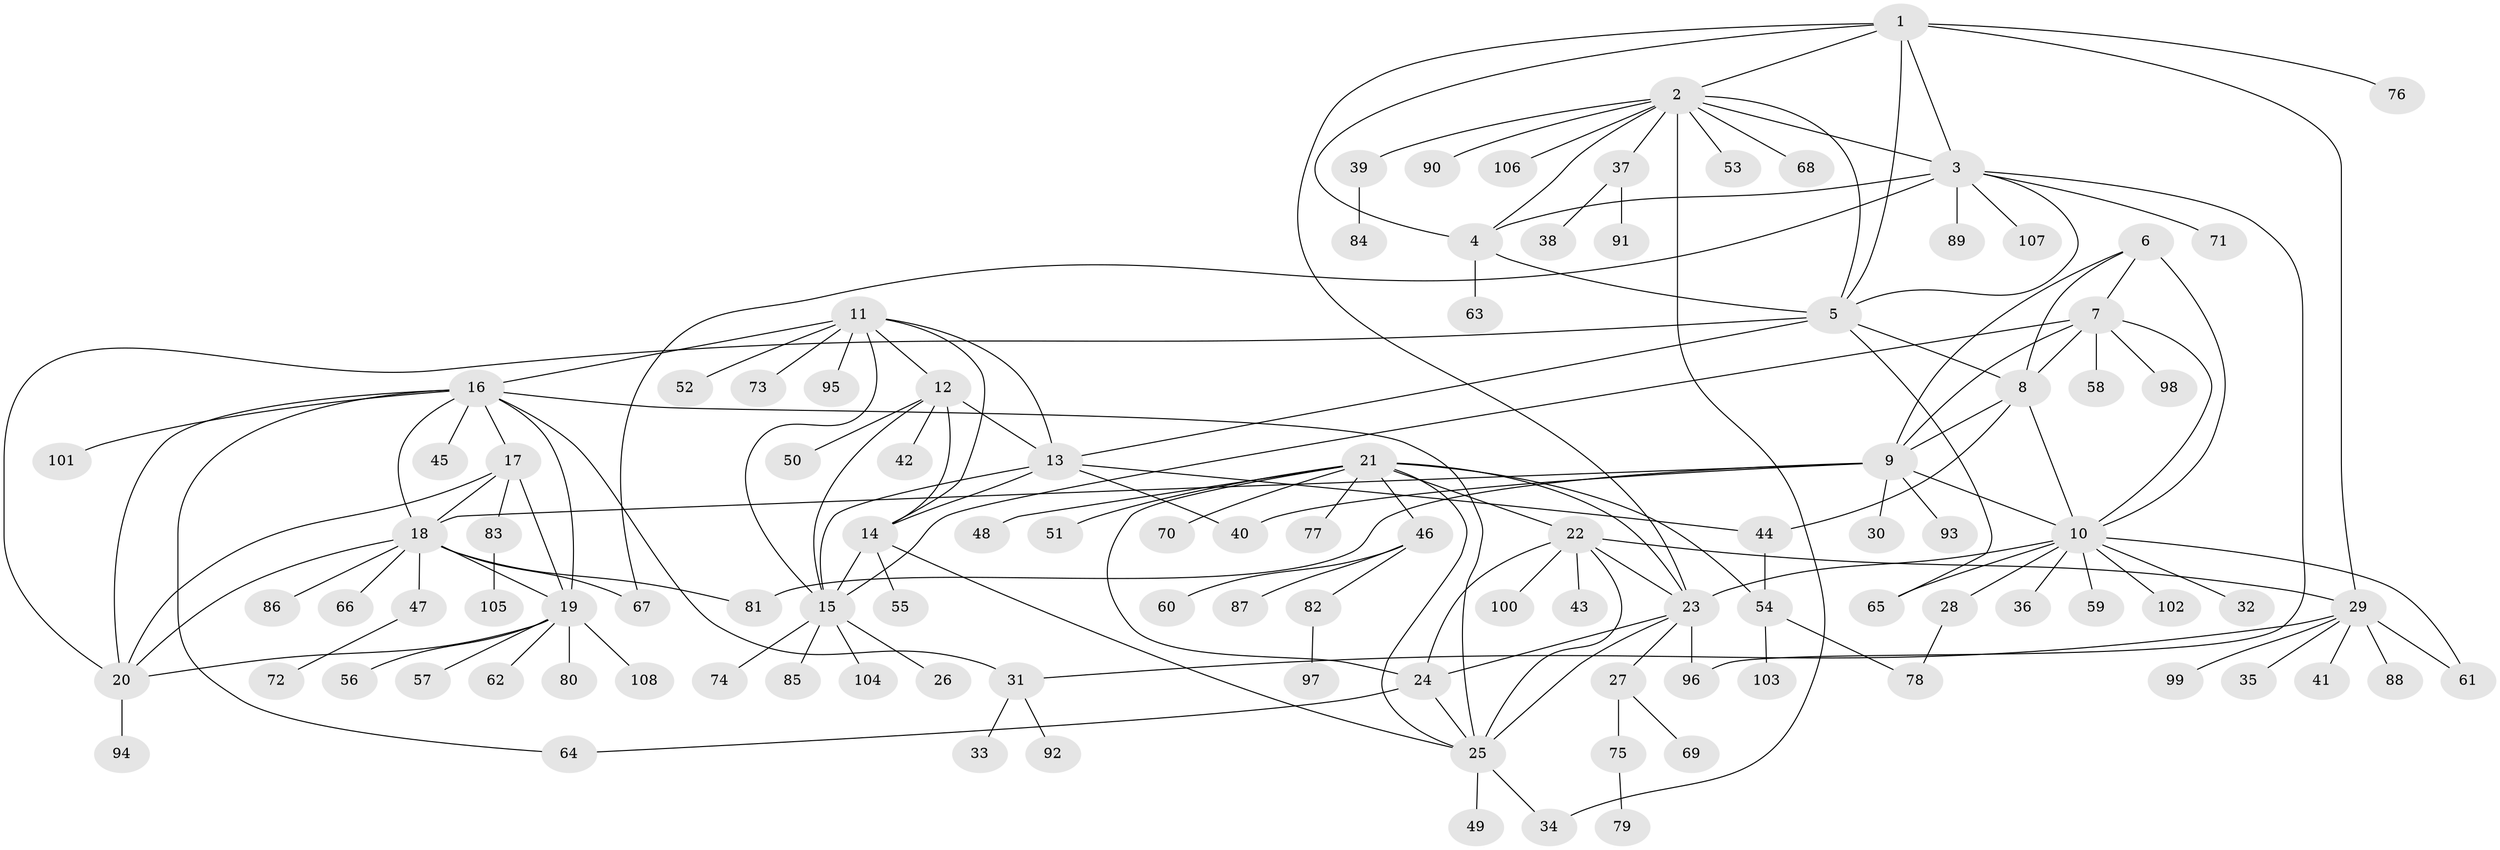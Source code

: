// Generated by graph-tools (version 1.1) at 2025/02/03/09/25 03:02:38]
// undirected, 108 vertices, 156 edges
graph export_dot {
graph [start="1"]
  node [color=gray90,style=filled];
  1;
  2;
  3;
  4;
  5;
  6;
  7;
  8;
  9;
  10;
  11;
  12;
  13;
  14;
  15;
  16;
  17;
  18;
  19;
  20;
  21;
  22;
  23;
  24;
  25;
  26;
  27;
  28;
  29;
  30;
  31;
  32;
  33;
  34;
  35;
  36;
  37;
  38;
  39;
  40;
  41;
  42;
  43;
  44;
  45;
  46;
  47;
  48;
  49;
  50;
  51;
  52;
  53;
  54;
  55;
  56;
  57;
  58;
  59;
  60;
  61;
  62;
  63;
  64;
  65;
  66;
  67;
  68;
  69;
  70;
  71;
  72;
  73;
  74;
  75;
  76;
  77;
  78;
  79;
  80;
  81;
  82;
  83;
  84;
  85;
  86;
  87;
  88;
  89;
  90;
  91;
  92;
  93;
  94;
  95;
  96;
  97;
  98;
  99;
  100;
  101;
  102;
  103;
  104;
  105;
  106;
  107;
  108;
  1 -- 2;
  1 -- 3;
  1 -- 4;
  1 -- 5;
  1 -- 23;
  1 -- 29;
  1 -- 76;
  2 -- 3;
  2 -- 4;
  2 -- 5;
  2 -- 34;
  2 -- 37;
  2 -- 39;
  2 -- 53;
  2 -- 68;
  2 -- 90;
  2 -- 106;
  3 -- 4;
  3 -- 5;
  3 -- 67;
  3 -- 71;
  3 -- 89;
  3 -- 96;
  3 -- 107;
  4 -- 5;
  4 -- 63;
  5 -- 8;
  5 -- 13;
  5 -- 20;
  5 -- 65;
  6 -- 7;
  6 -- 8;
  6 -- 9;
  6 -- 10;
  7 -- 8;
  7 -- 9;
  7 -- 10;
  7 -- 15;
  7 -- 58;
  7 -- 98;
  8 -- 9;
  8 -- 10;
  8 -- 44;
  9 -- 10;
  9 -- 18;
  9 -- 30;
  9 -- 40;
  9 -- 81;
  9 -- 93;
  10 -- 23;
  10 -- 28;
  10 -- 32;
  10 -- 36;
  10 -- 59;
  10 -- 61;
  10 -- 65;
  10 -- 102;
  11 -- 12;
  11 -- 13;
  11 -- 14;
  11 -- 15;
  11 -- 16;
  11 -- 52;
  11 -- 73;
  11 -- 95;
  12 -- 13;
  12 -- 14;
  12 -- 15;
  12 -- 42;
  12 -- 50;
  13 -- 14;
  13 -- 15;
  13 -- 40;
  13 -- 44;
  14 -- 15;
  14 -- 25;
  14 -- 55;
  15 -- 26;
  15 -- 74;
  15 -- 85;
  15 -- 104;
  16 -- 17;
  16 -- 18;
  16 -- 19;
  16 -- 20;
  16 -- 25;
  16 -- 31;
  16 -- 45;
  16 -- 64;
  16 -- 101;
  17 -- 18;
  17 -- 19;
  17 -- 20;
  17 -- 83;
  18 -- 19;
  18 -- 20;
  18 -- 47;
  18 -- 66;
  18 -- 67;
  18 -- 81;
  18 -- 86;
  19 -- 20;
  19 -- 56;
  19 -- 57;
  19 -- 62;
  19 -- 80;
  19 -- 108;
  20 -- 94;
  21 -- 22;
  21 -- 23;
  21 -- 24;
  21 -- 25;
  21 -- 46;
  21 -- 48;
  21 -- 51;
  21 -- 54;
  21 -- 70;
  21 -- 77;
  22 -- 23;
  22 -- 24;
  22 -- 25;
  22 -- 29;
  22 -- 43;
  22 -- 100;
  23 -- 24;
  23 -- 25;
  23 -- 27;
  23 -- 96;
  24 -- 25;
  24 -- 64;
  25 -- 34;
  25 -- 49;
  27 -- 69;
  27 -- 75;
  28 -- 78;
  29 -- 31;
  29 -- 35;
  29 -- 41;
  29 -- 61;
  29 -- 88;
  29 -- 99;
  31 -- 33;
  31 -- 92;
  37 -- 38;
  37 -- 91;
  39 -- 84;
  44 -- 54;
  46 -- 60;
  46 -- 82;
  46 -- 87;
  47 -- 72;
  54 -- 78;
  54 -- 103;
  75 -- 79;
  82 -- 97;
  83 -- 105;
}
